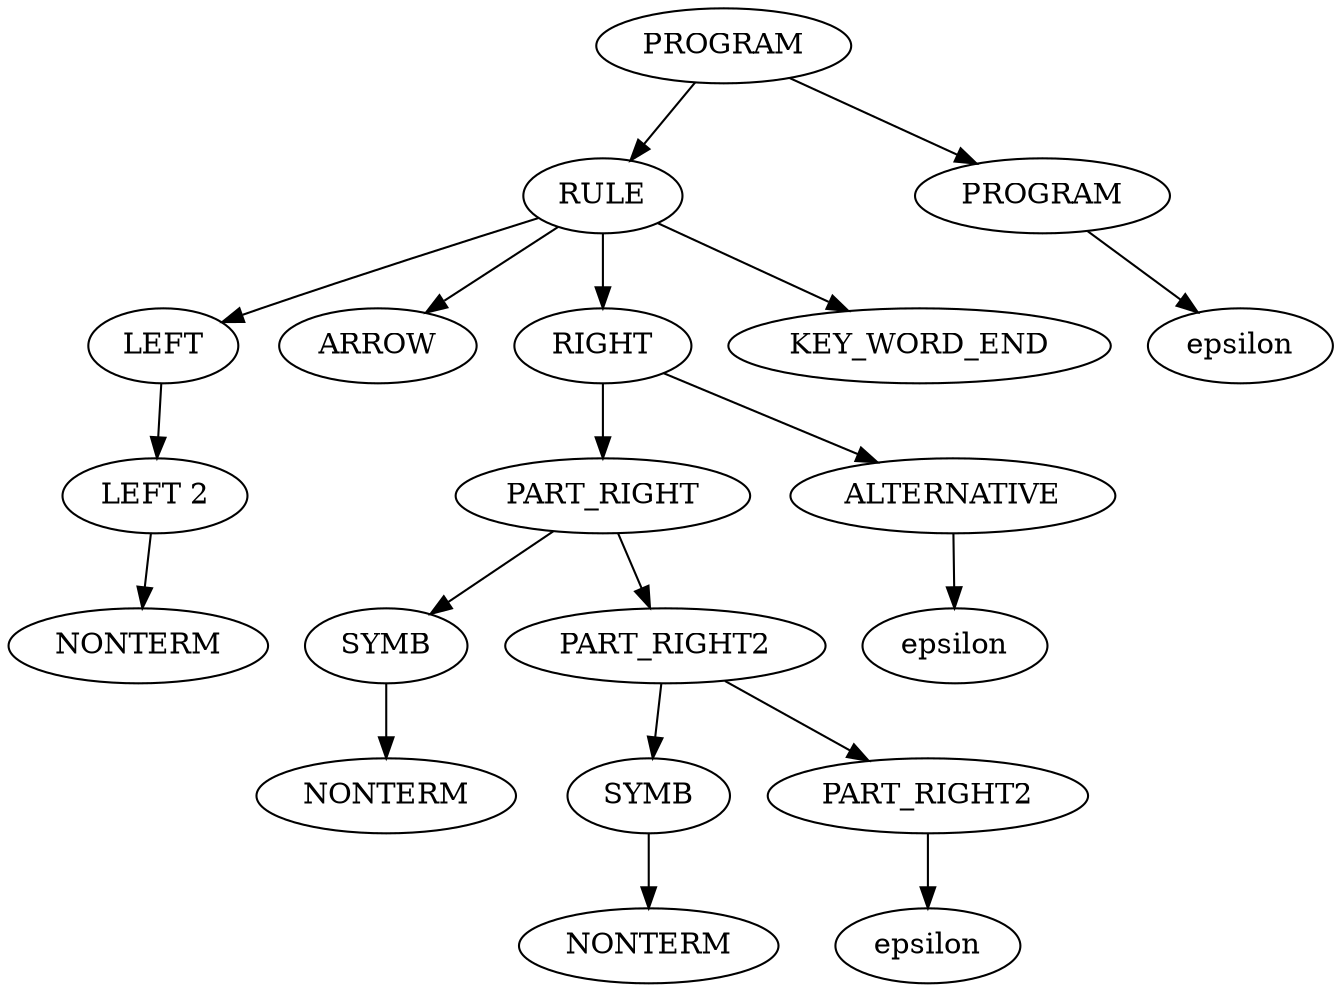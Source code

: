 digraph {
2 [label = "PROGRAM"]
2 -> 3
2 -> 4
3 [label = "RULE"]
3 -> 5
3 -> 6
3 -> 7
3 -> 8
5 [label = "LEFT"]
5 -> 9
9 [label = "LEFT 2"]
9 -> 10
10 [label = "NONTERM"]
6 [label = "ARROW"]
7 [label = "RIGHT"]
7 -> 11
7 -> 12
11 [label = "PART_RIGHT"]
11 -> 13
11 -> 14
13 [label = "SYMB"]
13 -> 15
15 [label = "NONTERM"]
14 [label = "PART_RIGHT2"]
14 -> 16
14 -> 17
16 [label = "SYMB"]
16 -> 18
18 [label = "NONTERM"]
17 [label = "PART_RIGHT2"]
17 -> 19
19 [label = "epsilon"]
12 [label = "ALTERNATIVE"]
12 -> 20
20 [label = "epsilon"]
8 [label = "KEY_WORD_END"]
4 [label = "PROGRAM"]
4 -> 21
21 [label = "epsilon"]
}